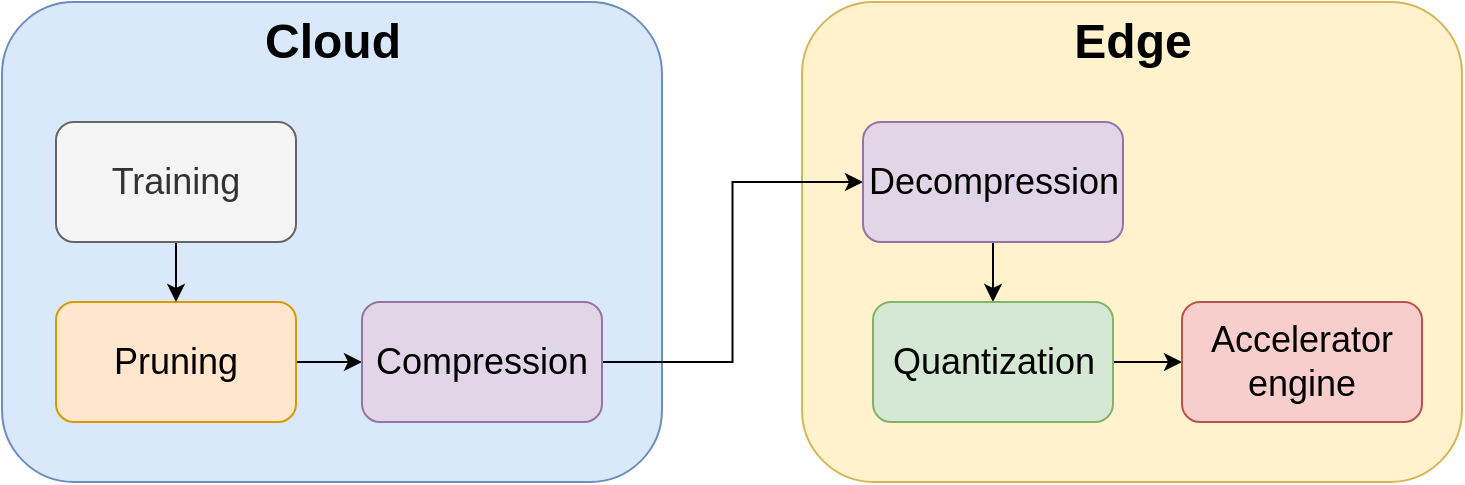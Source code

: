 <mxfile version="20.0.1" type="github">
  <diagram id="UNi9CnteQZk153EJfzz5" name="Page-1">
    <mxGraphModel dx="1314" dy="719" grid="1" gridSize="10" guides="1" tooltips="1" connect="1" arrows="1" fold="1" page="1" pageScale="1" pageWidth="850" pageHeight="1100" math="0" shadow="0">
      <root>
        <mxCell id="0" />
        <mxCell id="1" parent="0" />
        <mxCell id="wRjwMbFhujHI_peXSRdS-2" value="" style="rounded=1;whiteSpace=wrap;html=1;fillColor=#dae8fc;strokeColor=#6c8ebf;" vertex="1" parent="1">
          <mxGeometry x="190" y="80" width="330" height="240" as="geometry" />
        </mxCell>
        <mxCell id="wRjwMbFhujHI_peXSRdS-11" style="edgeStyle=orthogonalEdgeStyle;rounded=0;orthogonalLoop=1;jettySize=auto;html=1;fontSize=18;" edge="1" parent="1" source="wRjwMbFhujHI_peXSRdS-1" target="wRjwMbFhujHI_peXSRdS-10">
          <mxGeometry relative="1" as="geometry" />
        </mxCell>
        <mxCell id="wRjwMbFhujHI_peXSRdS-1" value="&lt;font style=&quot;font-size: 18px;&quot;&gt;Pruning&lt;/font&gt;" style="rounded=1;whiteSpace=wrap;html=1;fillColor=#ffe6cc;strokeColor=#d79b00;" vertex="1" parent="1">
          <mxGeometry x="217" y="230" width="120" height="60" as="geometry" />
        </mxCell>
        <mxCell id="wRjwMbFhujHI_peXSRdS-3" value="" style="rounded=1;whiteSpace=wrap;html=1;fillColor=#fff2cc;strokeColor=#d6b656;" vertex="1" parent="1">
          <mxGeometry x="590" y="80" width="330" height="240" as="geometry" />
        </mxCell>
        <mxCell id="wRjwMbFhujHI_peXSRdS-4" value="&lt;font size=&quot;1&quot; style=&quot;&quot;&gt;&lt;b style=&quot;font-size: 24px;&quot;&gt;Cloud&lt;/b&gt;&lt;/font&gt;" style="text;html=1;align=center;verticalAlign=middle;resizable=0;points=[];autosize=1;strokeColor=none;fillColor=none;" vertex="1" parent="1">
          <mxGeometry x="315" y="90" width="80" height="20" as="geometry" />
        </mxCell>
        <mxCell id="wRjwMbFhujHI_peXSRdS-6" value="&lt;font size=&quot;1&quot; style=&quot;&quot;&gt;&lt;b style=&quot;font-size: 24px;&quot;&gt;Edge&lt;/b&gt;&lt;/font&gt;" style="text;html=1;align=center;verticalAlign=middle;resizable=0;points=[];autosize=1;strokeColor=none;fillColor=none;" vertex="1" parent="1">
          <mxGeometry x="720" y="90" width="70" height="20" as="geometry" />
        </mxCell>
        <mxCell id="wRjwMbFhujHI_peXSRdS-15" style="edgeStyle=orthogonalEdgeStyle;rounded=0;orthogonalLoop=1;jettySize=auto;html=1;entryX=0;entryY=0.5;entryDx=0;entryDy=0;fontSize=18;" edge="1" parent="1" source="wRjwMbFhujHI_peXSRdS-10" target="wRjwMbFhujHI_peXSRdS-14">
          <mxGeometry relative="1" as="geometry" />
        </mxCell>
        <mxCell id="wRjwMbFhujHI_peXSRdS-10" value="&lt;font style=&quot;font-size: 18px;&quot;&gt;Compression&lt;/font&gt;" style="rounded=1;whiteSpace=wrap;html=1;fillColor=#e1d5e7;strokeColor=#9673a6;" vertex="1" parent="1">
          <mxGeometry x="370" y="230" width="120" height="60" as="geometry" />
        </mxCell>
        <mxCell id="wRjwMbFhujHI_peXSRdS-13" style="edgeStyle=orthogonalEdgeStyle;rounded=0;orthogonalLoop=1;jettySize=auto;html=1;entryX=0.5;entryY=0;entryDx=0;entryDy=0;fontSize=18;" edge="1" parent="1" source="wRjwMbFhujHI_peXSRdS-12" target="wRjwMbFhujHI_peXSRdS-1">
          <mxGeometry relative="1" as="geometry" />
        </mxCell>
        <mxCell id="wRjwMbFhujHI_peXSRdS-12" value="&lt;font style=&quot;font-size: 18px;&quot;&gt;Training&lt;/font&gt;" style="rounded=1;whiteSpace=wrap;html=1;fillColor=#f5f5f5;fontColor=#333333;strokeColor=#666666;" vertex="1" parent="1">
          <mxGeometry x="217" y="140" width="120" height="60" as="geometry" />
        </mxCell>
        <mxCell id="wRjwMbFhujHI_peXSRdS-22" style="edgeStyle=orthogonalEdgeStyle;rounded=0;orthogonalLoop=1;jettySize=auto;html=1;entryX=0.5;entryY=0;entryDx=0;entryDy=0;fontSize=18;" edge="1" parent="1" source="wRjwMbFhujHI_peXSRdS-14" target="wRjwMbFhujHI_peXSRdS-17">
          <mxGeometry relative="1" as="geometry" />
        </mxCell>
        <mxCell id="wRjwMbFhujHI_peXSRdS-14" value="&lt;font style=&quot;font-size: 18px;&quot;&gt;Decompression&lt;/font&gt;" style="rounded=1;whiteSpace=wrap;html=1;fillColor=#e1d5e7;strokeColor=#9673a6;" vertex="1" parent="1">
          <mxGeometry x="620.5" y="140" width="130" height="60" as="geometry" />
        </mxCell>
        <mxCell id="wRjwMbFhujHI_peXSRdS-23" style="edgeStyle=orthogonalEdgeStyle;rounded=0;orthogonalLoop=1;jettySize=auto;html=1;fontSize=18;" edge="1" parent="1" source="wRjwMbFhujHI_peXSRdS-17" target="wRjwMbFhujHI_peXSRdS-19">
          <mxGeometry relative="1" as="geometry" />
        </mxCell>
        <mxCell id="wRjwMbFhujHI_peXSRdS-17" value="&lt;font style=&quot;font-size: 18px;&quot;&gt;Quantization&lt;/font&gt;" style="rounded=1;whiteSpace=wrap;html=1;fillColor=#d5e8d4;strokeColor=#82b366;" vertex="1" parent="1">
          <mxGeometry x="625.5" y="230" width="120" height="60" as="geometry" />
        </mxCell>
        <mxCell id="wRjwMbFhujHI_peXSRdS-19" value="&lt;font style=&quot;font-size: 18px;&quot;&gt;Accelerator&lt;br&gt;engine&lt;br&gt;&lt;/font&gt;" style="rounded=1;whiteSpace=wrap;html=1;fillColor=#f8cecc;strokeColor=#b85450;" vertex="1" parent="1">
          <mxGeometry x="780" y="230" width="120" height="60" as="geometry" />
        </mxCell>
      </root>
    </mxGraphModel>
  </diagram>
</mxfile>
